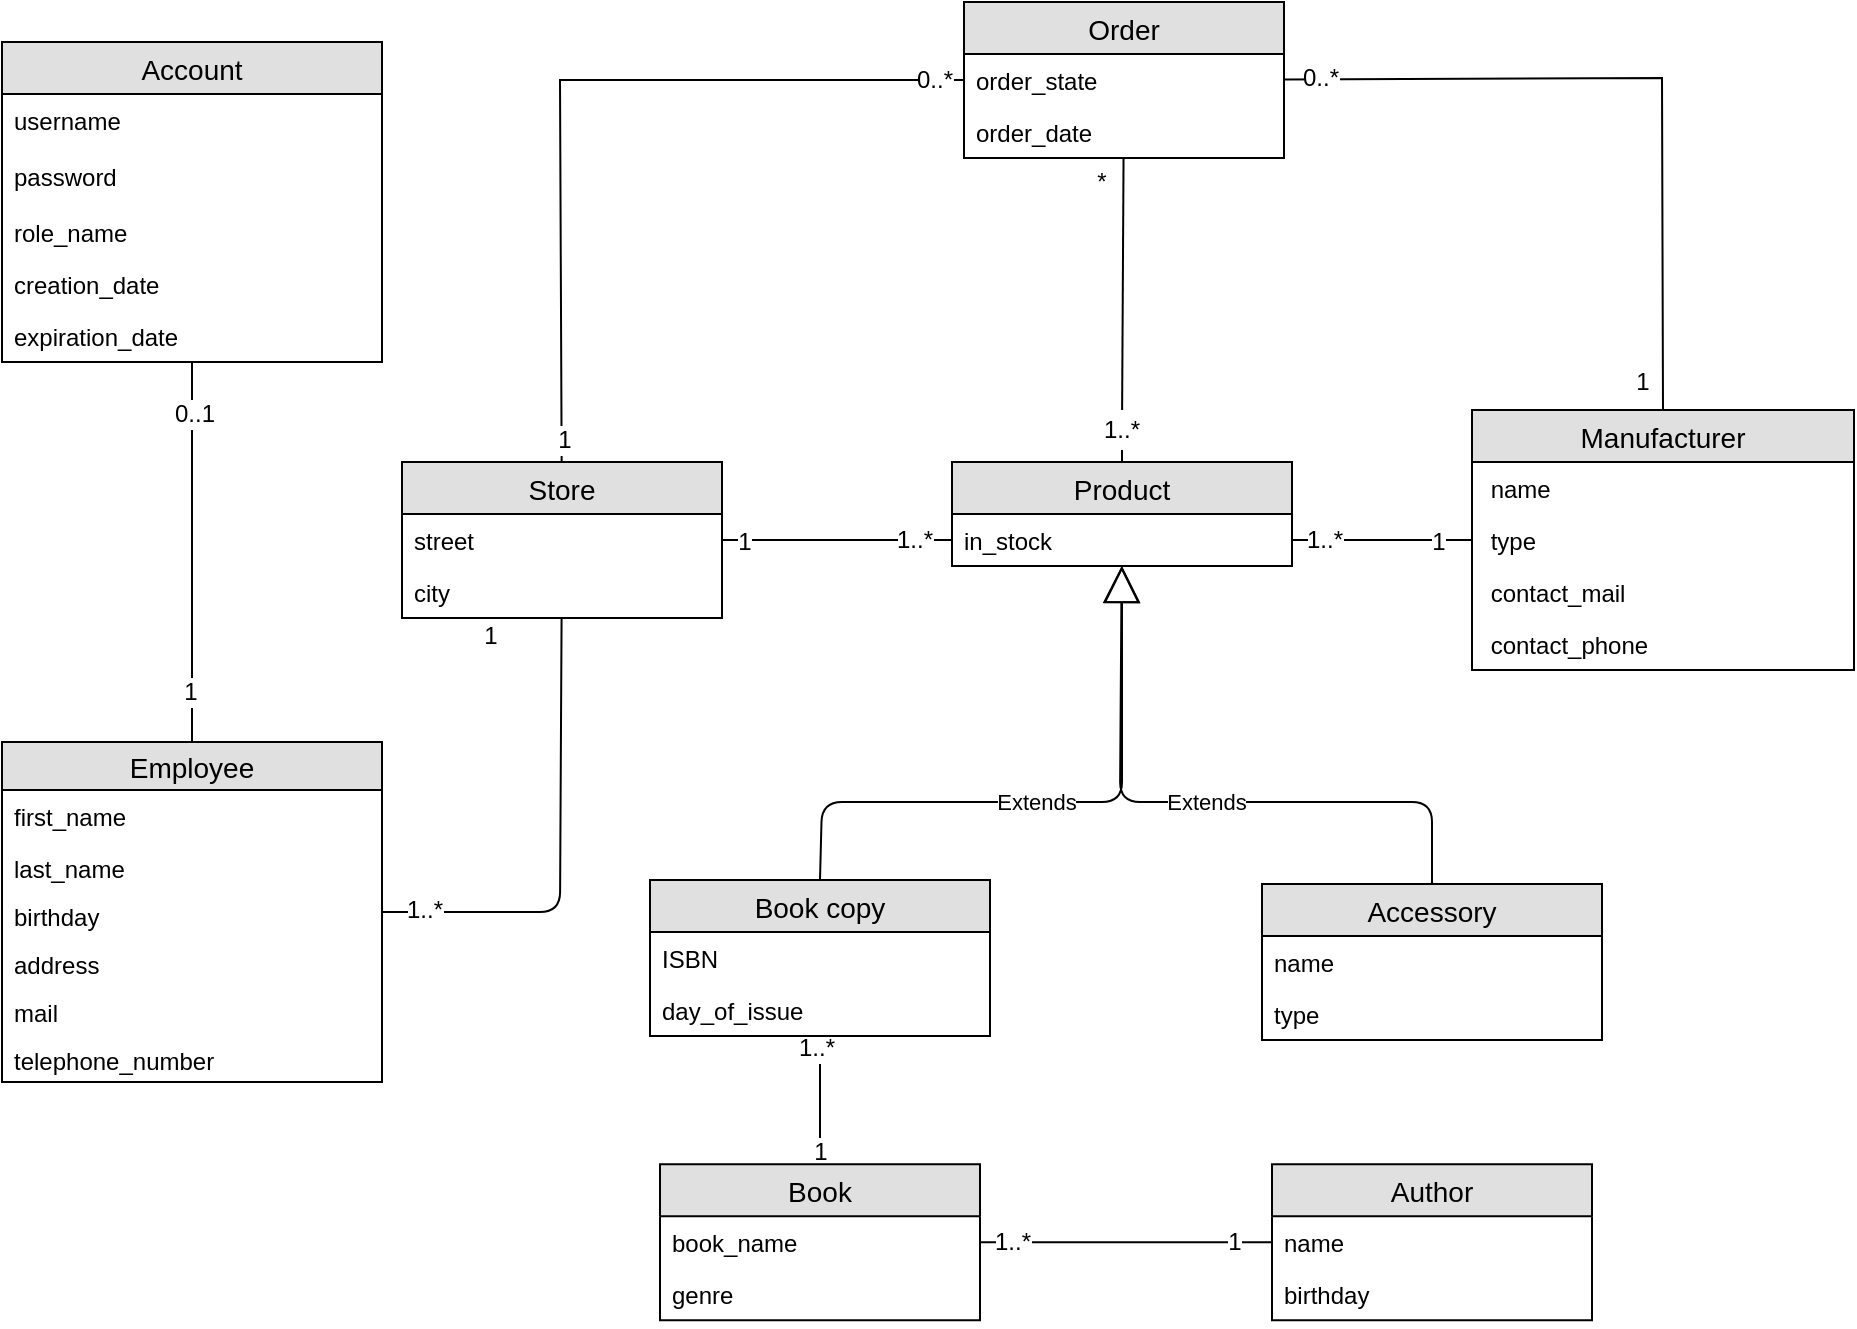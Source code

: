 <mxfile version="12.8.8" type="device" pages="2"><diagram id="JCOTMkQVPIoqQw2CilgQ" name="Page-1"><mxGraphModel dx="2844" dy="3788" grid="1" gridSize="10" guides="1" tooltips="1" connect="1" arrows="1" fold="1" page="1" pageScale="1" pageWidth="850" pageHeight="1100" math="0" shadow="0"><root><mxCell id="0"/><mxCell id="1" parent="0"/><mxCell id="WTK-qWz3wVf8SJQIoE4p-16" value="" style="endArrow=none;html=1;" parent="1" target="WTK-qWz3wVf8SJQIoE4p-12" edge="1" source="WTK-qWz3wVf8SJQIoE4p-5"><mxGeometry width="50" height="50" relative="1" as="geometry"><mxPoint x="240" y="-611" as="sourcePoint"/><mxPoint x="450" y="-750" as="targetPoint"/><Array as="points"><mxPoint x="439" y="-675"/></Array></mxGeometry></mxCell><mxCell id="WTK-qWz3wVf8SJQIoE4p-19" value="1..*" style="text;html=1;align=center;verticalAlign=middle;resizable=0;points=[];labelBackgroundColor=#ffffff;" parent="WTK-qWz3wVf8SJQIoE4p-16" vertex="1" connectable="0"><mxGeometry x="-0.818" y="1" relative="1" as="geometry"><mxPoint x="-0.48" as="offset"/></mxGeometry></mxCell><mxCell id="WTK-qWz3wVf8SJQIoE4p-20" value="1" style="text;html=1;align=center;verticalAlign=middle;resizable=0;points=[];labelBackgroundColor=#ffffff;" parent="WTK-qWz3wVf8SJQIoE4p-16" vertex="1" connectable="0"><mxGeometry x="0.786" y="3" relative="1" as="geometry"><mxPoint x="-33.07" y="-16.58" as="offset"/></mxGeometry></mxCell><mxCell id="Wp539RGCCRr0Wz2otSi_-24" style="edgeStyle=none;rounded=0;orthogonalLoop=1;jettySize=auto;html=1;entryX=0;entryY=0.5;entryDx=0;entryDy=0;endArrow=none;endFill=0;" parent="1" source="WTK-qWz3wVf8SJQIoE4p-12" edge="1"><mxGeometry relative="1" as="geometry"><mxPoint x="635" y="-861" as="targetPoint"/><Array as="points"><mxPoint x="500" y="-861"/></Array></mxGeometry></mxCell><mxCell id="Wp539RGCCRr0Wz2otSi_-39" value="1..*" style="text;html=1;align=center;verticalAlign=middle;resizable=0;points=[];labelBackgroundColor=#ffffff;" parent="Wp539RGCCRr0Wz2otSi_-24" vertex="1" connectable="0"><mxGeometry x="0.748" relative="1" as="geometry"><mxPoint as="offset"/></mxGeometry></mxCell><mxCell id="Wp539RGCCRr0Wz2otSi_-40" value="1" style="text;html=1;align=center;verticalAlign=middle;resizable=0;points=[];labelBackgroundColor=#ffffff;" parent="Wp539RGCCRr0Wz2otSi_-24" vertex="1" connectable="0"><mxGeometry x="-0.827" y="1" relative="1" as="geometry"><mxPoint x="24" as="offset"/></mxGeometry></mxCell><mxCell id="Wp539RGCCRr0Wz2otSi_-76" style="edgeStyle=none;rounded=0;jumpStyle=none;orthogonalLoop=1;jettySize=auto;html=1;endArrow=none;endFill=0;" parent="1" source="WTK-qWz3wVf8SJQIoE4p-12" target="Wp539RGCCRr0Wz2otSi_-55" edge="1"><mxGeometry relative="1" as="geometry"><mxPoint x="439.854" y="-689.0" as="sourcePoint"/><mxPoint x="638.08" y="-993.99" as="targetPoint"/><Array as="points"><mxPoint x="439" y="-1091"/></Array></mxGeometry></mxCell><mxCell id="Wp539RGCCRr0Wz2otSi_-77" value="1" style="text;html=1;align=center;verticalAlign=middle;resizable=0;points=[];labelBackgroundColor=#ffffff;" parent="Wp539RGCCRr0Wz2otSi_-76" vertex="1" connectable="0"><mxGeometry x="-0.945" y="-1" relative="1" as="geometry"><mxPoint as="offset"/></mxGeometry></mxCell><mxCell id="Wp539RGCCRr0Wz2otSi_-81" value="0..*" style="text;html=1;align=center;verticalAlign=middle;resizable=0;points=[];labelBackgroundColor=#ffffff;" parent="Wp539RGCCRr0Wz2otSi_-76" vertex="1" connectable="0"><mxGeometry x="0.924" relative="1" as="geometry"><mxPoint as="offset"/></mxGeometry></mxCell><mxCell id="Wp539RGCCRr0Wz2otSi_-30" style="edgeStyle=none;rounded=0;orthogonalLoop=1;jettySize=auto;html=1;endArrow=none;endFill=0;" parent="1" source="Wp539RGCCRr0Wz2otSi_-8" target="Wp539RGCCRr0Wz2otSi_-12" edge="1"><mxGeometry relative="1" as="geometry"><mxPoint x="717" y="-530" as="sourcePoint"/></mxGeometry></mxCell><mxCell id="Wp539RGCCRr0Wz2otSi_-37" value="1" style="text;html=1;align=center;verticalAlign=middle;resizable=0;points=[];labelBackgroundColor=#ffffff;" parent="Wp539RGCCRr0Wz2otSi_-30" vertex="1" connectable="0"><mxGeometry x="0.79" relative="1" as="geometry"><mxPoint as="offset"/></mxGeometry></mxCell><mxCell id="Wp539RGCCRr0Wz2otSi_-38" value="1..*" style="text;html=1;align=center;verticalAlign=middle;resizable=0;points=[];labelBackgroundColor=#ffffff;" parent="Wp539RGCCRr0Wz2otSi_-30" vertex="1" connectable="0"><mxGeometry x="-0.738" y="-2" relative="1" as="geometry"><mxPoint y="-3" as="offset"/></mxGeometry></mxCell><mxCell id="Wp539RGCCRr0Wz2otSi_-57" style="edgeStyle=none;rounded=0;orthogonalLoop=1;jettySize=auto;html=1;endArrow=none;endFill=0;exitX=0.5;exitY=0;exitDx=0;exitDy=0;" parent="1" source="fcZMozWEqGuXwx2mPQGc-15" target="Wp539RGCCRr0Wz2otSi_-55" edge="1"><mxGeometry relative="1" as="geometry"><Array as="points"><mxPoint x="990" y="-1092"/></Array></mxGeometry></mxCell><mxCell id="Wp539RGCCRr0Wz2otSi_-72" value="1" style="text;html=1;align=center;verticalAlign=middle;resizable=0;points=[];labelBackgroundColor=#ffffff;" parent="Wp539RGCCRr0Wz2otSi_-57" vertex="1" connectable="0"><mxGeometry x="-0.722" y="1" relative="1" as="geometry"><mxPoint x="-9.35" y="35.14" as="offset"/></mxGeometry></mxCell><mxCell id="Wp539RGCCRr0Wz2otSi_-73" value="0..*" style="text;html=1;align=center;verticalAlign=middle;resizable=0;points=[];labelBackgroundColor=#ffffff;" parent="Wp539RGCCRr0Wz2otSi_-57" vertex="1" connectable="0"><mxGeometry x="0.748" y="1" relative="1" as="geometry"><mxPoint x="-27" y="-2.01" as="offset"/></mxGeometry></mxCell><mxCell id="50nBbEJIqnGbgMLeer7g-12" style="edgeStyle=none;rounded=0;orthogonalLoop=1;jettySize=auto;html=1;entryX=0.5;entryY=0;entryDx=0;entryDy=0;startArrow=none;startFill=0;endArrow=none;endFill=0;" parent="1" source="50nBbEJIqnGbgMLeer7g-4" target="WTK-qWz3wVf8SJQIoE4p-5" edge="1"><mxGeometry relative="1" as="geometry"/></mxCell><mxCell id="50nBbEJIqnGbgMLeer7g-16" value="0..1" style="text;html=1;align=center;verticalAlign=middle;resizable=0;points=[];labelBackgroundColor=#ffffff;" parent="50nBbEJIqnGbgMLeer7g-12" vertex="1" connectable="0"><mxGeometry x="-0.732" y="1" relative="1" as="geometry"><mxPoint as="offset"/></mxGeometry></mxCell><mxCell id="50nBbEJIqnGbgMLeer7g-17" value="1" style="text;html=1;align=center;verticalAlign=middle;resizable=0;points=[];labelBackgroundColor=#ffffff;" parent="50nBbEJIqnGbgMLeer7g-12" vertex="1" connectable="0"><mxGeometry x="0.771" y="-1" relative="1" as="geometry"><mxPoint y="-3" as="offset"/></mxGeometry></mxCell><mxCell id="fcZMozWEqGuXwx2mPQGc-13" value="Extends" style="endArrow=block;endSize=16;endFill=0;html=1;exitX=0.5;exitY=0;exitDx=0;exitDy=0;" parent="1" source="hefvQEj1GUVhRPsJ2i9b-16" target="fcZMozWEqGuXwx2mPQGc-7" edge="1"><mxGeometry x="-0.021" width="160" relative="1" as="geometry"><mxPoint x="760" y="-630" as="sourcePoint"/><mxPoint x="920" y="-630" as="targetPoint"/><Array as="points"><mxPoint x="875" y="-730"/><mxPoint x="719" y="-730"/></Array><mxPoint as="offset"/></mxGeometry></mxCell><mxCell id="fcZMozWEqGuXwx2mPQGc-14" value="Extends" style="endArrow=block;endSize=16;endFill=0;html=1;exitX=0.5;exitY=0;exitDx=0;exitDy=0;" parent="1" source="Wp539RGCCRr0Wz2otSi_-8" target="fcZMozWEqGuXwx2mPQGc-7" edge="1"><mxGeometry x="-0.048" width="160" relative="1" as="geometry"><mxPoint x="810" y="-681" as="sourcePoint"/><mxPoint x="720" y="-790" as="targetPoint"/><Array as="points"><mxPoint x="570" y="-730"/><mxPoint x="720" y="-730"/></Array><mxPoint as="offset"/></mxGeometry></mxCell><mxCell id="hefvQEj1GUVhRPsJ2i9b-16" value="Accessory" style="swimlane;fontStyle=0;childLayout=stackLayout;horizontal=1;startSize=26;fillColor=#e0e0e0;horizontalStack=0;resizeParent=1;resizeParentMax=0;resizeLast=0;collapsible=1;marginBottom=0;swimlaneFillColor=#ffffff;align=center;fontSize=14;" parent="1" vertex="1"><mxGeometry x="790" y="-689" width="170" height="78" as="geometry"><mxRectangle x="705" y="308" width="70" height="26" as="alternateBounds"/></mxGeometry></mxCell><mxCell id="hefvQEj1GUVhRPsJ2i9b-23" value="name" style="text;strokeColor=none;fillColor=none;spacingLeft=4;spacingRight=4;overflow=hidden;rotatable=0;points=[[0,0.5],[1,0.5]];portConstraint=eastwest;fontSize=12;" parent="hefvQEj1GUVhRPsJ2i9b-16" vertex="1"><mxGeometry y="26" width="170" height="26" as="geometry"/></mxCell><mxCell id="hefvQEj1GUVhRPsJ2i9b-24" value="type" style="text;strokeColor=none;fillColor=none;spacingLeft=4;spacingRight=4;overflow=hidden;rotatable=0;points=[[0,0.5],[1,0.5]];portConstraint=eastwest;fontSize=12;" parent="hefvQEj1GUVhRPsJ2i9b-16" vertex="1"><mxGeometry y="52" width="170" height="26" as="geometry"/></mxCell><mxCell id="fcZMozWEqGuXwx2mPQGc-29" style="edgeStyle=none;rounded=0;orthogonalLoop=1;jettySize=auto;html=1;endArrow=none;endFill=0;entryX=1;entryY=0.5;entryDx=0;entryDy=0;" parent="1" source="fcZMozWEqGuXwx2mPQGc-15" edge="1"><mxGeometry relative="1" as="geometry"><mxPoint x="1086.012" y="-519.994" as="sourcePoint"/><mxPoint x="805" y="-861" as="targetPoint"/><Array as="points"/></mxGeometry></mxCell><mxCell id="fcZMozWEqGuXwx2mPQGc-30" value="1..*" style="text;html=1;align=center;verticalAlign=middle;resizable=0;points=[];labelBackgroundColor=#ffffff;" parent="fcZMozWEqGuXwx2mPQGc-29" vertex="1" connectable="0"><mxGeometry x="0.8" y="-4" relative="1" as="geometry"><mxPoint x="6.99" y="4" as="offset"/></mxGeometry></mxCell><mxCell id="fcZMozWEqGuXwx2mPQGc-31" value="1" style="text;html=1;align=center;verticalAlign=middle;resizable=0;points=[];labelBackgroundColor=#ffffff;" parent="fcZMozWEqGuXwx2mPQGc-29" vertex="1" connectable="0"><mxGeometry x="-0.787" y="1" relative="1" as="geometry"><mxPoint x="-8" as="offset"/></mxGeometry></mxCell><mxCell id="Wp539RGCCRr0Wz2otSi_-8" value="Book copy" style="swimlane;fontStyle=0;childLayout=stackLayout;horizontal=1;startSize=26;fillColor=#e0e0e0;horizontalStack=0;resizeParent=1;resizeParentMax=0;resizeLast=0;collapsible=1;marginBottom=0;swimlaneFillColor=#ffffff;align=center;fontSize=14;" parent="1" vertex="1"><mxGeometry x="484" y="-691" width="170" height="78" as="geometry"><mxRectangle x="705" y="308" width="70" height="26" as="alternateBounds"/></mxGeometry></mxCell><mxCell id="Wp539RGCCRr0Wz2otSi_-27" value="ISBN" style="text;strokeColor=none;fillColor=none;spacingLeft=4;spacingRight=4;overflow=hidden;rotatable=0;points=[[0,0.5],[1,0.5]];portConstraint=eastwest;fontSize=12;" parent="Wp539RGCCRr0Wz2otSi_-8" vertex="1"><mxGeometry y="26" width="170" height="26" as="geometry"/></mxCell><mxCell id="Wp539RGCCRr0Wz2otSi_-48" value="day_of_issue" style="text;strokeColor=none;fillColor=none;spacingLeft=4;spacingRight=4;overflow=hidden;rotatable=0;points=[[0,0.5],[1,0.5]];portConstraint=eastwest;fontSize=12;" parent="Wp539RGCCRr0Wz2otSi_-8" vertex="1"><mxGeometry y="52" width="170" height="26" as="geometry"/></mxCell><mxCell id="WTK-qWz3wVf8SJQIoE4p-12" value="Store" style="swimlane;fontStyle=0;childLayout=stackLayout;horizontal=1;startSize=26;fillColor=#e0e0e0;horizontalStack=0;resizeParent=1;resizeParentMax=0;resizeLast=0;collapsible=1;marginBottom=0;swimlaneFillColor=#ffffff;align=center;fontSize=14;" parent="1" vertex="1"><mxGeometry x="360" y="-900" width="160" height="78" as="geometry"/></mxCell><mxCell id="WTK-qWz3wVf8SJQIoE4p-14" value="street" style="text;strokeColor=none;fillColor=none;spacingLeft=4;spacingRight=4;overflow=hidden;rotatable=0;points=[[0,0.5],[1,0.5]];portConstraint=eastwest;fontSize=12;" parent="WTK-qWz3wVf8SJQIoE4p-12" vertex="1"><mxGeometry y="26" width="160" height="26" as="geometry"/></mxCell><mxCell id="WTK-qWz3wVf8SJQIoE4p-15" value="city" style="text;strokeColor=none;fillColor=none;spacingLeft=4;spacingRight=4;overflow=hidden;rotatable=0;points=[[0,0.5],[1,0.5]];portConstraint=eastwest;fontSize=12;" parent="WTK-qWz3wVf8SJQIoE4p-12" vertex="1"><mxGeometry y="52" width="160" height="26" as="geometry"/></mxCell><mxCell id="fcZMozWEqGuXwx2mPQGc-39" style="edgeStyle=none;rounded=0;orthogonalLoop=1;jettySize=auto;html=1;endArrow=none;endFill=0;" parent="1" target="Wp539RGCCRr0Wz2otSi_-12" edge="1" source="fcZMozWEqGuXwx2mPQGc-34"><mxGeometry relative="1" as="geometry"><mxPoint x="790.5" y="-453.86" as="sourcePoint"/><mxPoint x="580.5" y="-508.86" as="targetPoint"/></mxGeometry></mxCell><mxCell id="fcZMozWEqGuXwx2mPQGc-40" value="1..*" style="text;html=1;align=center;verticalAlign=middle;resizable=0;points=[];labelBackgroundColor=#ffffff;" parent="fcZMozWEqGuXwx2mPQGc-39" vertex="1" connectable="0"><mxGeometry x="0.79" relative="1" as="geometry"><mxPoint as="offset"/></mxGeometry></mxCell><mxCell id="fcZMozWEqGuXwx2mPQGc-41" value="1" style="text;html=1;align=center;verticalAlign=middle;resizable=0;points=[];labelBackgroundColor=#ffffff;" parent="fcZMozWEqGuXwx2mPQGc-39" vertex="1" connectable="0"><mxGeometry x="-0.738" y="-2" relative="1" as="geometry"><mxPoint y="2" as="offset"/></mxGeometry></mxCell><mxCell id="fcZMozWEqGuXwx2mPQGc-7" value="Product" style="swimlane;fontStyle=0;childLayout=stackLayout;horizontal=1;startSize=26;fillColor=#e0e0e0;horizontalStack=0;resizeParent=1;resizeParentMax=0;resizeLast=0;collapsible=1;marginBottom=0;swimlaneFillColor=#ffffff;align=center;fontSize=14;" parent="1" vertex="1"><mxGeometry x="635" y="-900" width="170" height="52" as="geometry"><mxRectangle x="705" y="308" width="70" height="26" as="alternateBounds"/></mxGeometry></mxCell><mxCell id="fcZMozWEqGuXwx2mPQGc-25" value="in_stock" style="text;strokeColor=none;fillColor=none;spacingLeft=4;spacingRight=4;overflow=hidden;rotatable=0;points=[[0,0.5],[1,0.5]];portConstraint=eastwest;fontSize=12;" parent="fcZMozWEqGuXwx2mPQGc-7" vertex="1"><mxGeometry y="26" width="170" height="26" as="geometry"/></mxCell><mxCell id="Wp539RGCCRr0Wz2otSi_-12" value="Book" style="swimlane;fontStyle=0;childLayout=stackLayout;horizontal=1;startSize=26;fillColor=#e0e0e0;horizontalStack=0;resizeParent=1;resizeParentMax=0;resizeLast=0;collapsible=1;marginBottom=0;swimlaneFillColor=#ffffff;align=center;fontSize=14;" parent="1" vertex="1"><mxGeometry x="489" y="-548.86" width="160" height="78" as="geometry"><mxRectangle x="705" y="308" width="70" height="26" as="alternateBounds"/></mxGeometry></mxCell><mxCell id="Wp539RGCCRr0Wz2otSi_-28" value="book_name" style="text;strokeColor=none;fillColor=none;spacingLeft=4;spacingRight=4;overflow=hidden;rotatable=0;points=[[0,0.5],[1,0.5]];portConstraint=eastwest;fontSize=12;" parent="Wp539RGCCRr0Wz2otSi_-12" vertex="1"><mxGeometry y="26" width="160" height="26" as="geometry"/></mxCell><mxCell id="50nBbEJIqnGbgMLeer7g-9" value="genre" style="text;strokeColor=none;fillColor=none;spacingLeft=4;spacingRight=4;overflow=hidden;rotatable=0;points=[[0,0.5],[1,0.5]];portConstraint=eastwest;fontSize=12;" parent="Wp539RGCCRr0Wz2otSi_-12" vertex="1"><mxGeometry y="52" width="160" height="26" as="geometry"/></mxCell><mxCell id="fcZMozWEqGuXwx2mPQGc-34" value="Author" style="swimlane;fontStyle=0;childLayout=stackLayout;horizontal=1;startSize=26;fillColor=#e0e0e0;horizontalStack=0;resizeParent=1;resizeParentMax=0;resizeLast=0;collapsible=1;marginBottom=0;swimlaneFillColor=#ffffff;align=center;fontSize=14;" parent="1" vertex="1"><mxGeometry x="795" y="-548.86" width="160" height="78" as="geometry"><mxRectangle x="705" y="308" width="70" height="26" as="alternateBounds"/></mxGeometry></mxCell><mxCell id="fcZMozWEqGuXwx2mPQGc-37" value="name" style="text;strokeColor=none;fillColor=none;spacingLeft=4;spacingRight=4;overflow=hidden;rotatable=0;points=[[0,0.5],[1,0.5]];portConstraint=eastwest;fontSize=12;" parent="fcZMozWEqGuXwx2mPQGc-34" vertex="1"><mxGeometry y="26" width="160" height="26" as="geometry"/></mxCell><mxCell id="fcZMozWEqGuXwx2mPQGc-38" value="birthday" style="text;strokeColor=none;fillColor=none;spacingLeft=4;spacingRight=4;overflow=hidden;rotatable=0;points=[[0,0.5],[1,0.5]];portConstraint=eastwest;fontSize=12;" parent="fcZMozWEqGuXwx2mPQGc-34" vertex="1"><mxGeometry y="52" width="160" height="26" as="geometry"/></mxCell><mxCell id="WTK-qWz3wVf8SJQIoE4p-5" value="Employee" style="swimlane;fontStyle=0;childLayout=stackLayout;horizontal=1;startSize=24;fillColor=#e0e0e0;horizontalStack=0;resizeParent=1;resizeParentMax=0;resizeLast=0;collapsible=1;marginBottom=0;swimlaneFillColor=#ffffff;align=center;fontSize=14;" parent="1" vertex="1"><mxGeometry x="160" y="-760" width="190" height="170" as="geometry"/></mxCell><mxCell id="WTK-qWz3wVf8SJQIoE4p-7" value="first_name" style="text;strokeColor=none;fillColor=none;spacingLeft=4;spacingRight=4;overflow=hidden;rotatable=0;points=[[0,0.5],[1,0.5]];portConstraint=eastwest;fontSize=12;" parent="WTK-qWz3wVf8SJQIoE4p-5" vertex="1"><mxGeometry y="24" width="190" height="26" as="geometry"/></mxCell><mxCell id="WTK-qWz3wVf8SJQIoE4p-8" value="last_name" style="text;strokeColor=none;fillColor=none;spacingLeft=4;spacingRight=4;overflow=hidden;rotatable=0;points=[[0,0.5],[1,0.5]];portConstraint=eastwest;fontSize=12;" parent="WTK-qWz3wVf8SJQIoE4p-5" vertex="1"><mxGeometry y="50" width="190" height="24" as="geometry"/></mxCell><mxCell id="fcZMozWEqGuXwx2mPQGc-43" value="birthday" style="text;strokeColor=none;fillColor=none;spacingLeft=4;spacingRight=4;overflow=hidden;rotatable=0;points=[[0,0.5],[1,0.5]];portConstraint=eastwest;fontSize=12;" parent="WTK-qWz3wVf8SJQIoE4p-5" vertex="1"><mxGeometry y="74" width="190" height="24" as="geometry"/></mxCell><mxCell id="fcZMozWEqGuXwx2mPQGc-42" value="address" style="text;strokeColor=none;fillColor=none;spacingLeft=4;spacingRight=4;overflow=hidden;rotatable=0;points=[[0,0.5],[1,0.5]];portConstraint=eastwest;fontSize=12;" parent="WTK-qWz3wVf8SJQIoE4p-5" vertex="1"><mxGeometry y="98" width="190" height="24" as="geometry"/></mxCell><mxCell id="50nBbEJIqnGbgMLeer7g-14" value="mail" style="text;strokeColor=none;fillColor=none;spacingLeft=4;spacingRight=4;overflow=hidden;rotatable=0;points=[[0,0.5],[1,0.5]];portConstraint=eastwest;fontSize=12;" parent="WTK-qWz3wVf8SJQIoE4p-5" vertex="1"><mxGeometry y="122" width="190" height="24" as="geometry"/></mxCell><mxCell id="50nBbEJIqnGbgMLeer7g-15" value="telephone_number" style="text;strokeColor=none;fillColor=none;spacingLeft=4;spacingRight=4;overflow=hidden;rotatable=0;points=[[0,0.5],[1,0.5]];portConstraint=eastwest;fontSize=12;" parent="WTK-qWz3wVf8SJQIoE4p-5" vertex="1"><mxGeometry y="146" width="190" height="24" as="geometry"/></mxCell><mxCell id="50nBbEJIqnGbgMLeer7g-4" value="Account" style="swimlane;fontStyle=0;childLayout=stackLayout;horizontal=1;startSize=26;fillColor=#e0e0e0;horizontalStack=0;resizeParent=1;resizeParentMax=0;resizeLast=0;collapsible=1;marginBottom=0;swimlaneFillColor=#ffffff;align=center;fontSize=14;" parent="1" vertex="1"><mxGeometry x="160" y="-1110" width="190" height="160" as="geometry"><mxRectangle x="705" y="308" width="70" height="26" as="alternateBounds"/></mxGeometry></mxCell><mxCell id="WTK-qWz3wVf8SJQIoE4p-17" value="username" style="text;strokeColor=none;fillColor=none;spacingLeft=4;spacingRight=4;overflow=hidden;rotatable=0;points=[[0,0.5],[1,0.5]];portConstraint=eastwest;fontSize=12;" parent="50nBbEJIqnGbgMLeer7g-4" vertex="1"><mxGeometry y="26" width="190" height="28" as="geometry"/></mxCell><mxCell id="WTK-qWz3wVf8SJQIoE4p-18" value="password" style="text;strokeColor=none;fillColor=none;spacingLeft=4;spacingRight=4;overflow=hidden;rotatable=0;points=[[0,0.5],[1,0.5]];portConstraint=eastwest;fontSize=12;" parent="50nBbEJIqnGbgMLeer7g-4" vertex="1"><mxGeometry y="54" width="190" height="28" as="geometry"/></mxCell><mxCell id="hefvQEj1GUVhRPsJ2i9b-3" value="role_name" style="text;strokeColor=none;fillColor=none;spacingLeft=4;spacingRight=4;overflow=hidden;rotatable=0;points=[[0,0.5],[1,0.5]];portConstraint=eastwest;fontSize=12;" parent="50nBbEJIqnGbgMLeer7g-4" vertex="1"><mxGeometry y="82" width="190" height="26" as="geometry"/></mxCell><mxCell id="50nBbEJIqnGbgMLeer7g-13" value="creation_date" style="text;strokeColor=none;fillColor=none;spacingLeft=4;spacingRight=4;overflow=hidden;rotatable=0;points=[[0,0.5],[1,0.5]];portConstraint=eastwest;fontSize=12;" parent="50nBbEJIqnGbgMLeer7g-4" vertex="1"><mxGeometry y="108" width="190" height="26" as="geometry"/></mxCell><mxCell id="50nBbEJIqnGbgMLeer7g-7" value="expiration_date" style="text;strokeColor=none;fillColor=none;spacingLeft=4;spacingRight=4;overflow=hidden;rotatable=0;points=[[0,0.5],[1,0.5]];portConstraint=eastwest;fontSize=12;" parent="50nBbEJIqnGbgMLeer7g-4" vertex="1"><mxGeometry y="134" width="190" height="26" as="geometry"/></mxCell><mxCell id="Wp539RGCCRr0Wz2otSi_-55" value="Order" style="swimlane;fontStyle=0;childLayout=stackLayout;horizontal=1;startSize=26;fillColor=#e0e0e0;horizontalStack=0;resizeParent=1;resizeParentMax=0;resizeLast=0;collapsible=1;marginBottom=0;swimlaneFillColor=#ffffff;align=center;fontSize=14;" parent="1" vertex="1"><mxGeometry x="641" y="-1130" width="160" height="78" as="geometry"><mxRectangle x="705" y="308" width="70" height="26" as="alternateBounds"/></mxGeometry></mxCell><mxCell id="50nBbEJIqnGbgMLeer7g-2" value="order_state" style="text;strokeColor=none;fillColor=none;spacingLeft=4;spacingRight=4;overflow=hidden;rotatable=0;points=[[0,0.5],[1,0.5]];portConstraint=eastwest;fontSize=12;" parent="Wp539RGCCRr0Wz2otSi_-55" vertex="1"><mxGeometry y="26" width="160" height="26" as="geometry"/></mxCell><mxCell id="Wp539RGCCRr0Wz2otSi_-82" value="order_date" style="text;strokeColor=none;fillColor=none;spacingLeft=4;spacingRight=4;overflow=hidden;rotatable=0;points=[[0,0.5],[1,0.5]];portConstraint=eastwest;fontSize=12;" parent="Wp539RGCCRr0Wz2otSi_-55" vertex="1"><mxGeometry y="52" width="160" height="26" as="geometry"/></mxCell><mxCell id="CprDg94Eb6lvWOAkMGH3-5" value="" style="endArrow=none;html=1;" edge="1" parent="1" source="CprDg94Eb6lvWOAkMGH3-7" target="Wp539RGCCRr0Wz2otSi_-55"><mxGeometry width="50" height="50" relative="1" as="geometry"><mxPoint x="590" y="-860" as="sourcePoint"/><mxPoint x="640" y="-910" as="targetPoint"/></mxGeometry></mxCell><mxCell id="fcZMozWEqGuXwx2mPQGc-15" value="Manufacturer" style="swimlane;fontStyle=0;childLayout=stackLayout;horizontal=1;startSize=26;fillColor=#e0e0e0;horizontalStack=0;resizeParent=1;resizeParentMax=0;resizeLast=0;collapsible=1;marginBottom=0;swimlaneFillColor=#ffffff;align=center;fontSize=14;" parent="1" vertex="1"><mxGeometry x="895" y="-926" width="191" height="130" as="geometry"><mxRectangle x="950" y="-926" width="70" height="26" as="alternateBounds"/></mxGeometry></mxCell><mxCell id="fcZMozWEqGuXwx2mPQGc-21" value=" name" style="text;strokeColor=none;fillColor=none;spacingLeft=4;spacingRight=4;overflow=hidden;rotatable=0;points=[[0,0.5],[1,0.5]];portConstraint=eastwest;fontSize=12;" parent="fcZMozWEqGuXwx2mPQGc-15" vertex="1"><mxGeometry y="26" width="191" height="26" as="geometry"/></mxCell><mxCell id="fcZMozWEqGuXwx2mPQGc-32" value=" type" style="text;strokeColor=none;fillColor=none;spacingLeft=4;spacingRight=4;overflow=hidden;rotatable=0;points=[[0,0.5],[1,0.5]];portConstraint=eastwest;fontSize=12;" parent="fcZMozWEqGuXwx2mPQGc-15" vertex="1"><mxGeometry y="52" width="191" height="26" as="geometry"/></mxCell><mxCell id="fcZMozWEqGuXwx2mPQGc-23" value=" contact_mail" style="text;strokeColor=none;fillColor=none;spacingLeft=4;spacingRight=4;overflow=hidden;rotatable=0;points=[[0,0.5],[1,0.5]];portConstraint=eastwest;fontSize=12;" parent="fcZMozWEqGuXwx2mPQGc-15" vertex="1"><mxGeometry y="78" width="191" height="26" as="geometry"/></mxCell><mxCell id="fcZMozWEqGuXwx2mPQGc-24" value=" contact_phone" style="text;strokeColor=none;fillColor=none;spacingLeft=4;spacingRight=4;overflow=hidden;rotatable=0;points=[[0,0.5],[1,0.5]];portConstraint=eastwest;fontSize=12;" parent="fcZMozWEqGuXwx2mPQGc-15" vertex="1"><mxGeometry y="104" width="191" height="26" as="geometry"/></mxCell><mxCell id="CprDg94Eb6lvWOAkMGH3-7" value="1..*" style="text;html=1;strokeColor=none;fillColor=none;align=center;verticalAlign=middle;whiteSpace=wrap;rounded=0;" vertex="1" parent="1"><mxGeometry x="700" y="-926" width="40" height="20" as="geometry"/></mxCell><mxCell id="CprDg94Eb6lvWOAkMGH3-8" value="" style="endArrow=none;html=1;" edge="1" parent="1" source="fcZMozWEqGuXwx2mPQGc-7" target="CprDg94Eb6lvWOAkMGH3-7"><mxGeometry width="50" height="50" relative="1" as="geometry"><mxPoint x="720.12" y="-900" as="sourcePoint"/><mxPoint x="720.82" y="-1052" as="targetPoint"/></mxGeometry></mxCell><mxCell id="CprDg94Eb6lvWOAkMGH3-9" value="*" style="text;html=1;strokeColor=none;fillColor=none;align=center;verticalAlign=middle;whiteSpace=wrap;rounded=0;" vertex="1" parent="1"><mxGeometry x="690" y="-1050" width="40" height="20" as="geometry"/></mxCell></root></mxGraphModel></diagram><diagram id="qPvDUUUvBlF5ulDbDq3R" name="Page-2"><mxGraphModel dx="1422" dy="794" grid="1" gridSize="10" guides="1" tooltips="1" connect="1" arrows="1" fold="1" page="1" pageScale="1" pageWidth="850" pageHeight="1100" math="0" shadow="0"><root><mxCell id="neSsIbEp7Rrn8QfAvo7v-0"/><mxCell id="neSsIbEp7Rrn8QfAvo7v-1" parent="neSsIbEp7Rrn8QfAvo7v-0"/></root></mxGraphModel></diagram></mxfile>